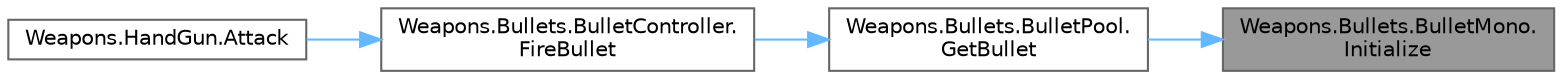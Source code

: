 digraph "Weapons.Bullets.BulletMono.Initialize"
{
 // LATEX_PDF_SIZE
  bgcolor="transparent";
  edge [fontname=Helvetica,fontsize=10,labelfontname=Helvetica,labelfontsize=10];
  node [fontname=Helvetica,fontsize=10,shape=box,height=0.2,width=0.4];
  rankdir="RL";
  Node1 [id="Node000001",label="Weapons.Bullets.BulletMono.\lInitialize",height=0.2,width=0.4,color="gray40", fillcolor="grey60", style="filled", fontcolor="black",tooltip="初期化。"];
  Node1 -> Node2 [id="edge1_Node000001_Node000002",dir="back",color="steelblue1",style="solid",tooltip=" "];
  Node2 [id="Node000002",label="Weapons.Bullets.BulletPool.\lGetBullet",height=0.2,width=0.4,color="grey40", fillcolor="white", style="filled",URL="$classWeapons_1_1Bullets_1_1BulletPool.html#af617b1b4eec173222299dd49aa00a88f",tooltip="弾を生成する"];
  Node2 -> Node3 [id="edge2_Node000002_Node000003",dir="back",color="steelblue1",style="solid",tooltip=" "];
  Node3 [id="Node000003",label="Weapons.Bullets.BulletController.\lFireBullet",height=0.2,width=0.4,color="grey40", fillcolor="white", style="filled",URL="$classWeapons_1_1Bullets_1_1BulletController.html#a16400cbb8b4d04b684ae6ab626dfd52c",tooltip="弾発射"];
  Node3 -> Node4 [id="edge3_Node000003_Node000004",dir="back",color="steelblue1",style="solid",tooltip=" "];
  Node4 [id="Node000004",label="Weapons.HandGun.Attack",height=0.2,width=0.4,color="grey40", fillcolor="white", style="filled",URL="$classWeapons_1_1HandGun.html#aeeb5d6a659441441b6dbebcd14253442",tooltip=" "];
}
